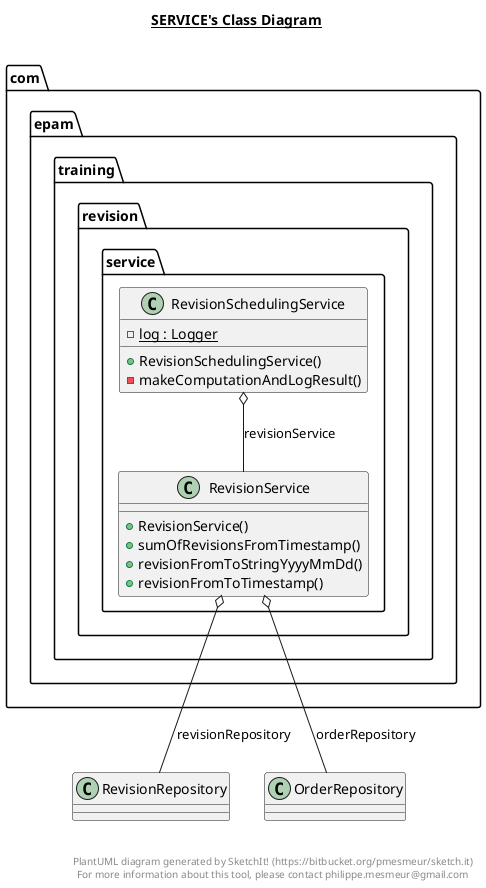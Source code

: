 @startuml

title __SERVICE's Class Diagram__\n

  package com.epam.training {
    package com.epam.training.revision {
      package com.epam.training.revision.service {
        class RevisionSchedulingService {
            {static} - log : Logger
            + RevisionSchedulingService()
            - makeComputationAndLogResult()
        }
      }
    }
  }
  

  package com.epam.training {
    package com.epam.training.revision {
      package com.epam.training.revision.service {
        class RevisionService {
            + RevisionService()
            + sumOfRevisionsFromTimestamp()
            + revisionFromToStringYyyyMmDd()
            + revisionFromToTimestamp()
        }
      }
    }
  }
  

  RevisionSchedulingService o-- RevisionService : revisionService
  RevisionService o-- RevisionRepository : revisionRepository
  RevisionService o-- OrderRepository : orderRepository


right footer


PlantUML diagram generated by SketchIt! (https://bitbucket.org/pmesmeur/sketch.it)
For more information about this tool, please contact philippe.mesmeur@gmail.com
endfooter

@enduml
